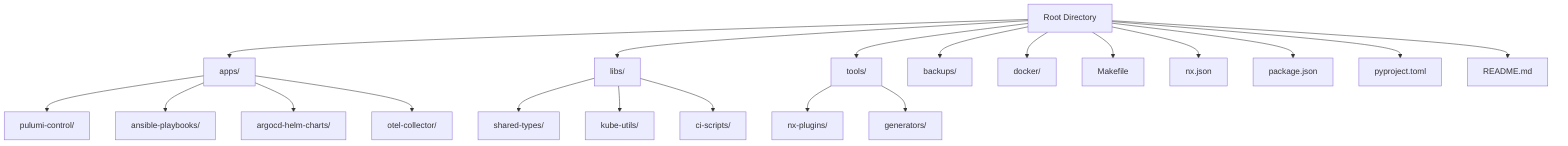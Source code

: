 graph TD
    A[Root Directory] --> B[apps/]
    A --> C[libs/]
    A --> D[tools/]
    A --> E[backups/]
    A --> F[docker/]
    A --> G[Makefile]
    A --> H[nx.json]
    A --> I[package.json]
    A --> J[pyproject.toml]
    A --> K[README.md]

    B --> B1[pulumi-control/]
    B --> B2[ansible-playbooks/]
    B --> B3[argocd-helm-charts/]
    B --> B4[otel-collector/]

    C --> C1[shared-types/]
    C --> C2[kube-utils/]
    C --> C3[ci-scripts/]

    D --> D1[nx-plugins/]
    D --> D2[generators/]